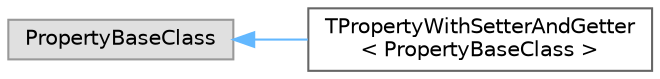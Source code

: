 digraph "Graphical Class Hierarchy"
{
 // INTERACTIVE_SVG=YES
 // LATEX_PDF_SIZE
  bgcolor="transparent";
  edge [fontname=Helvetica,fontsize=10,labelfontname=Helvetica,labelfontsize=10];
  node [fontname=Helvetica,fontsize=10,shape=box,height=0.2,width=0.4];
  rankdir="LR";
  Node0 [id="Node000000",label="PropertyBaseClass",height=0.2,width=0.4,color="grey60", fillcolor="#E0E0E0", style="filled",tooltip=" "];
  Node0 -> Node1 [id="edge5961_Node000000_Node000001",dir="back",color="steelblue1",style="solid",tooltip=" "];
  Node1 [id="Node000001",label="TPropertyWithSetterAndGetter\l\< PropertyBaseClass \>",height=0.2,width=0.4,color="grey40", fillcolor="white", style="filled",URL="$d7/d4b/classTPropertyWithSetterAndGetter.html",tooltip=" "];
}
